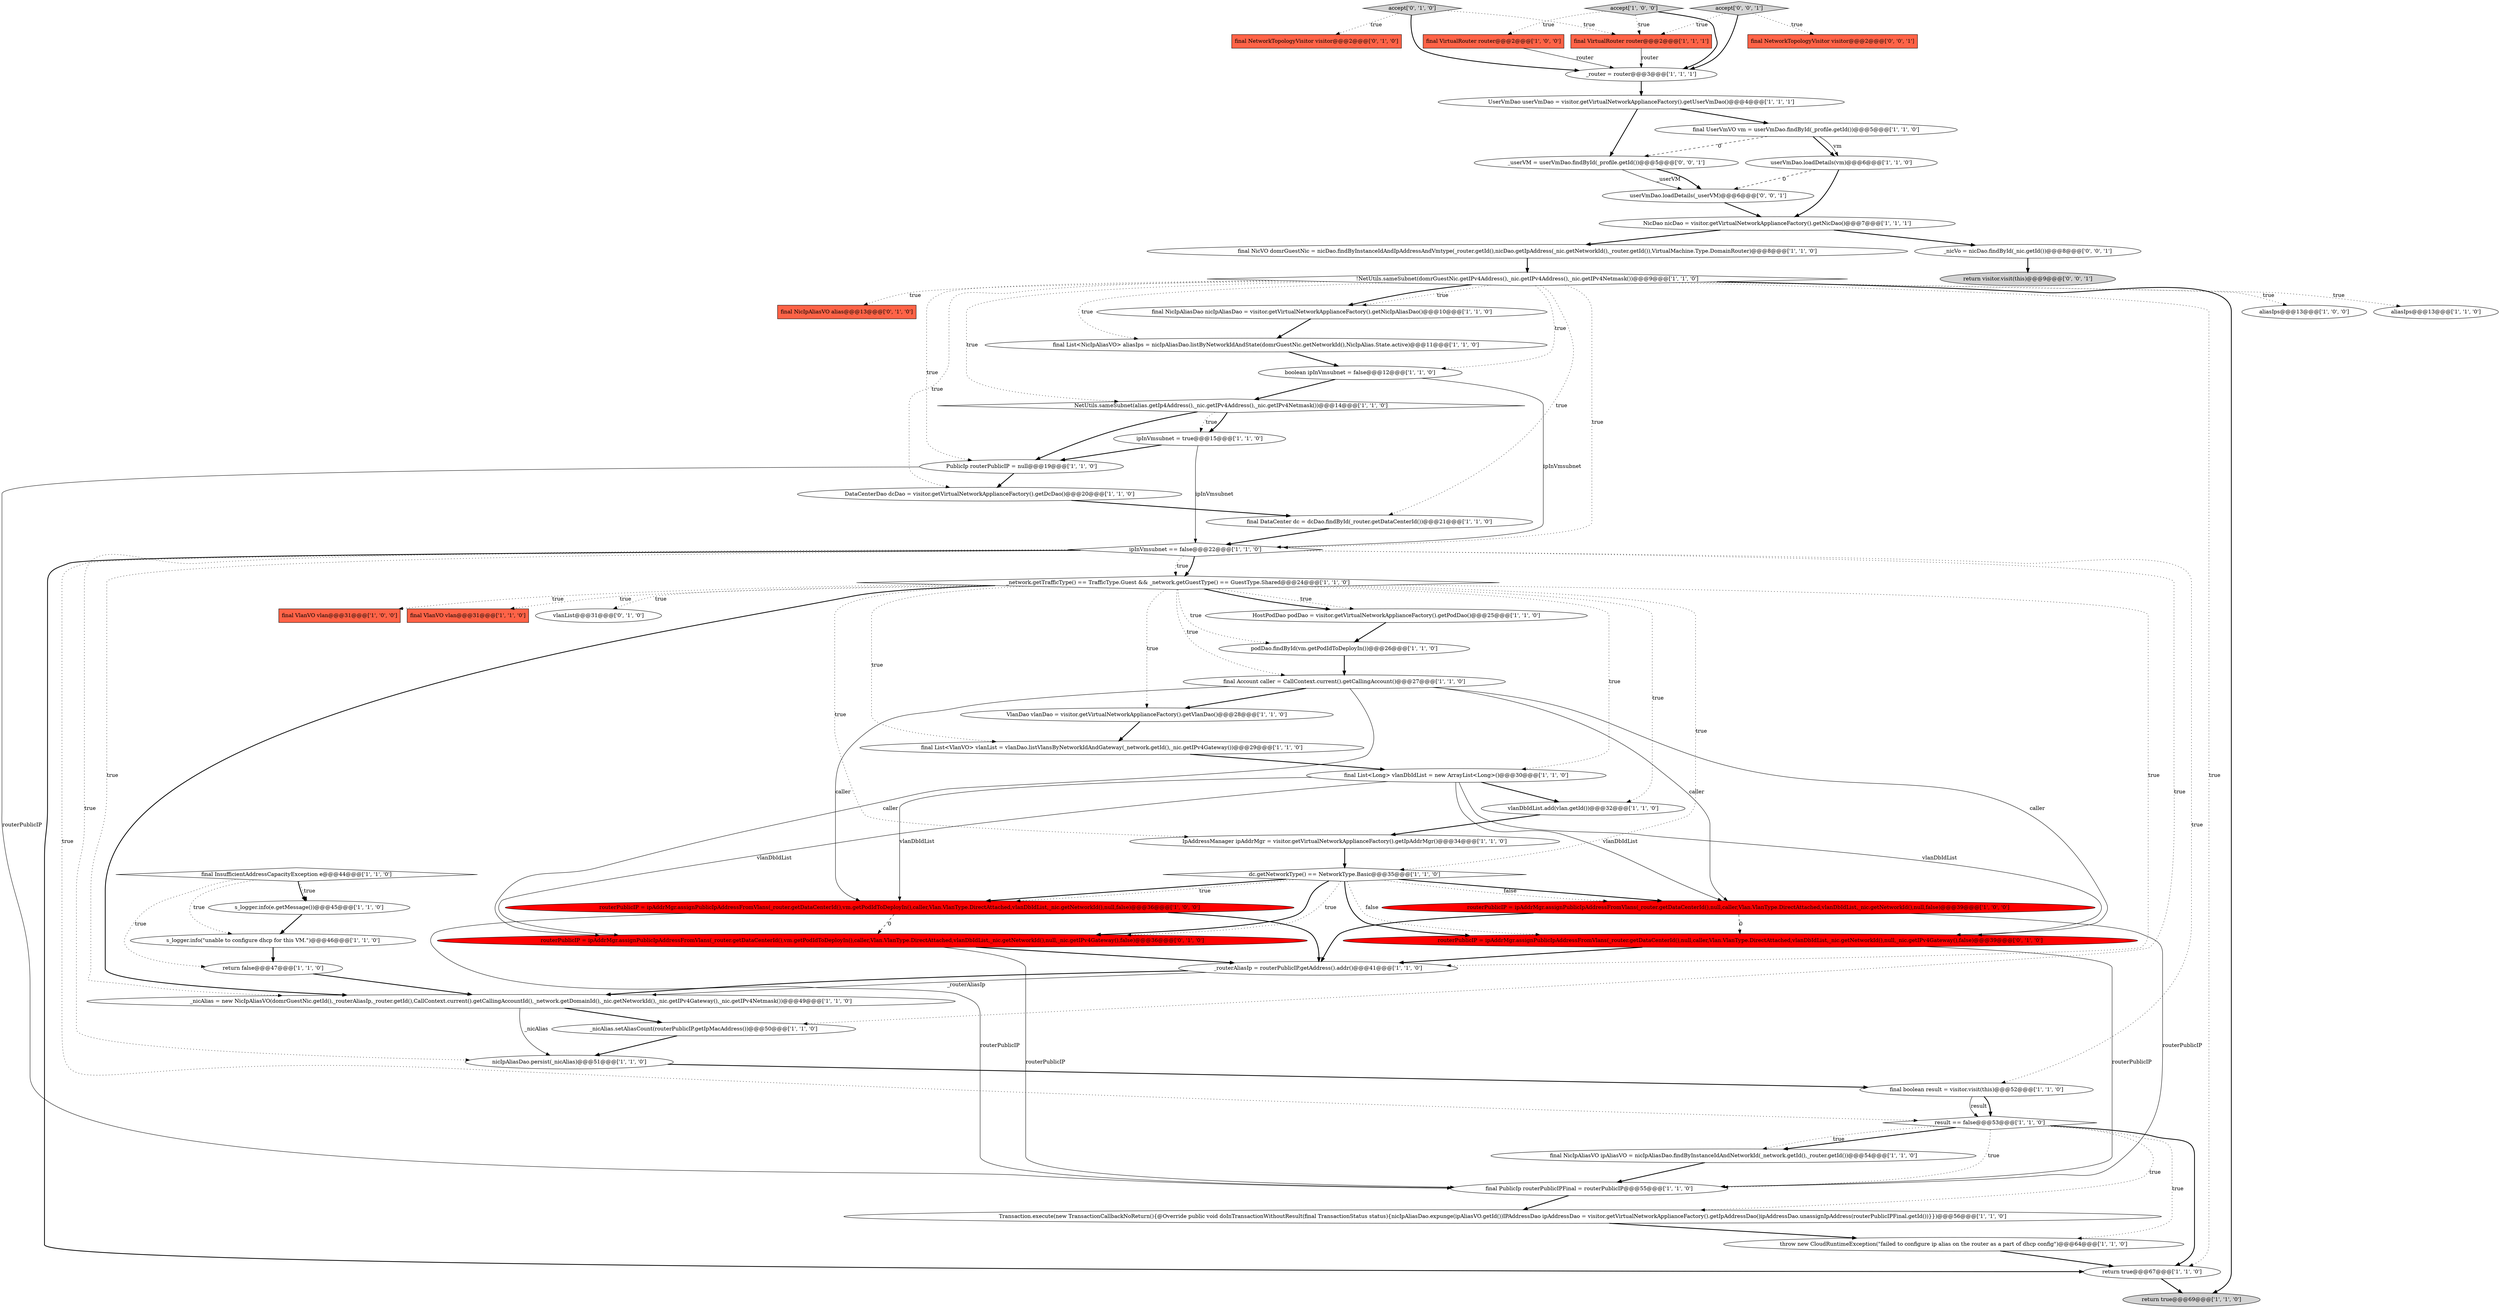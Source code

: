 digraph {
54 [style = filled, label = "final NicIpAliasVO alias@@@13@@@['0', '1', '0']", fillcolor = tomato, shape = box image = "AAA0AAABBB2BBB"];
8 [style = filled, label = "final NicVO domrGuestNic = nicDao.findByInstanceIdAndIpAddressAndVmtype(_router.getId(),nicDao.getIpAddress(_nic.getNetworkId(),_router.getId()),VirtualMachine.Type.DomainRouter)@@@8@@@['1', '1', '0']", fillcolor = white, shape = ellipse image = "AAA0AAABBB1BBB"];
45 [style = filled, label = "nicIpAliasDao.persist(_nicAlias)@@@51@@@['1', '1', '0']", fillcolor = white, shape = ellipse image = "AAA0AAABBB1BBB"];
34 [style = filled, label = "NetUtils.sameSubnet(alias.getIp4Address(),_nic.getIPv4Address(),_nic.getIPv4Netmask())@@@14@@@['1', '1', '0']", fillcolor = white, shape = diamond image = "AAA0AAABBB1BBB"];
58 [style = filled, label = "return visitor.visit(this)@@@9@@@['0', '0', '1']", fillcolor = lightgray, shape = ellipse image = "AAA0AAABBB3BBB"];
28 [style = filled, label = "final List<NicIpAliasVO> aliasIps = nicIpAliasDao.listByNetworkIdAndState(domrGuestNic.getNetworkId(),NicIpAlias.State.active)@@@11@@@['1', '1', '0']", fillcolor = white, shape = ellipse image = "AAA0AAABBB1BBB"];
4 [style = filled, label = "final List<Long> vlanDbIdList = new ArrayList<Long>()@@@30@@@['1', '1', '0']", fillcolor = white, shape = ellipse image = "AAA0AAABBB1BBB"];
48 [style = filled, label = "PublicIp routerPublicIP = null@@@19@@@['1', '1', '0']", fillcolor = white, shape = ellipse image = "AAA0AAABBB1BBB"];
24 [style = filled, label = "final NicIpAliasVO ipAliasVO = nicIpAliasDao.findByInstanceIdAndNetworkId(_network.getId(),_router.getId())@@@54@@@['1', '1', '0']", fillcolor = white, shape = ellipse image = "AAA0AAABBB1BBB"];
61 [style = filled, label = "final NetworkTopologyVisitor visitor@@@2@@@['0', '0', '1']", fillcolor = tomato, shape = box image = "AAA0AAABBB3BBB"];
57 [style = filled, label = "_nicVo = nicDao.findById(_nic.getId())@@@8@@@['0', '0', '1']", fillcolor = white, shape = ellipse image = "AAA0AAABBB3BBB"];
60 [style = filled, label = "userVmDao.loadDetails(_userVM)@@@6@@@['0', '0', '1']", fillcolor = white, shape = ellipse image = "AAA0AAABBB3BBB"];
9 [style = filled, label = "podDao.findById(vm.getPodIdToDeployIn())@@@26@@@['1', '1', '0']", fillcolor = white, shape = ellipse image = "AAA0AAABBB1BBB"];
44 [style = filled, label = "final VirtualRouter router@@@2@@@['1', '1', '1']", fillcolor = tomato, shape = box image = "AAA0AAABBB1BBB"];
53 [style = filled, label = "accept['0', '1', '0']", fillcolor = lightgray, shape = diamond image = "AAA0AAABBB2BBB"];
3 [style = filled, label = "final InsufficientAddressCapacityException e@@@44@@@['1', '1', '0']", fillcolor = white, shape = diamond image = "AAA0AAABBB1BBB"];
62 [style = filled, label = "_userVM = userVmDao.findById(_profile.getId())@@@5@@@['0', '0', '1']", fillcolor = white, shape = ellipse image = "AAA0AAABBB3BBB"];
7 [style = filled, label = "final VlanVO vlan@@@31@@@['1', '0', '0']", fillcolor = tomato, shape = box image = "AAA0AAABBB1BBB"];
20 [style = filled, label = "final List<VlanVO> vlanList = vlanDao.listVlansByNetworkIdAndGateway(_network.getId(),_nic.getIPv4Gateway())@@@29@@@['1', '1', '0']", fillcolor = white, shape = ellipse image = "AAA0AAABBB1BBB"];
13 [style = filled, label = "UserVmDao userVmDao = visitor.getVirtualNetworkApplianceFactory().getUserVmDao()@@@4@@@['1', '1', '1']", fillcolor = white, shape = ellipse image = "AAA0AAABBB1BBB"];
14 [style = filled, label = "IpAddressManager ipAddrMgr = visitor.getVirtualNetworkApplianceFactory().getIpAddrMgr()@@@34@@@['1', '1', '0']", fillcolor = white, shape = ellipse image = "AAA0AAABBB1BBB"];
41 [style = filled, label = "final UserVmVO vm = userVmDao.findById(_profile.getId())@@@5@@@['1', '1', '0']", fillcolor = white, shape = ellipse image = "AAA0AAABBB1BBB"];
0 [style = filled, label = "ipInVmsubnet == false@@@22@@@['1', '1', '0']", fillcolor = white, shape = diamond image = "AAA0AAABBB1BBB"];
46 [style = filled, label = "_router = router@@@3@@@['1', '1', '1']", fillcolor = white, shape = ellipse image = "AAA0AAABBB1BBB"];
16 [style = filled, label = "aliasIps@@@13@@@['1', '0', '0']", fillcolor = white, shape = ellipse image = "AAA0AAABBB1BBB"];
19 [style = filled, label = "aliasIps@@@13@@@['1', '1', '0']", fillcolor = white, shape = ellipse image = "AAA0AAABBB1BBB"];
5 [style = filled, label = "_nicAlias = new NicIpAliasVO(domrGuestNic.getId(),_routerAliasIp,_router.getId(),CallContext.current().getCallingAccountId(),_network.getDomainId(),_nic.getNetworkId(),_nic.getIPv4Gateway(),_nic.getIPv4Netmask())@@@49@@@['1', '1', '0']", fillcolor = white, shape = ellipse image = "AAA0AAABBB1BBB"];
11 [style = filled, label = "userVmDao.loadDetails(vm)@@@6@@@['1', '1', '0']", fillcolor = white, shape = ellipse image = "AAA0AAABBB1BBB"];
40 [style = filled, label = "VlanDao vlanDao = visitor.getVirtualNetworkApplianceFactory().getVlanDao()@@@28@@@['1', '1', '0']", fillcolor = white, shape = ellipse image = "AAA0AAABBB1BBB"];
30 [style = filled, label = "ipInVmsubnet = true@@@15@@@['1', '1', '0']", fillcolor = white, shape = ellipse image = "AAA0AAABBB1BBB"];
47 [style = filled, label = "final NicIpAliasDao nicIpAliasDao = visitor.getVirtualNetworkApplianceFactory().getNicIpAliasDao()@@@10@@@['1', '1', '0']", fillcolor = white, shape = ellipse image = "AAA0AAABBB1BBB"];
52 [style = filled, label = "final NetworkTopologyVisitor visitor@@@2@@@['0', '1', '0']", fillcolor = tomato, shape = box image = "AAA0AAABBB2BBB"];
32 [style = filled, label = "final PublicIp routerPublicIPFinal = routerPublicIP@@@55@@@['1', '1', '0']", fillcolor = white, shape = ellipse image = "AAA0AAABBB1BBB"];
39 [style = filled, label = "return true@@@69@@@['1', '1', '0']", fillcolor = lightgray, shape = ellipse image = "AAA0AAABBB1BBB"];
27 [style = filled, label = "throw new CloudRuntimeException(\"failed to configure ip alias on the router as a part of dhcp config\")@@@64@@@['1', '1', '0']", fillcolor = white, shape = ellipse image = "AAA0AAABBB1BBB"];
35 [style = filled, label = "routerPublicIP = ipAddrMgr.assignPublicIpAddressFromVlans(_router.getDataCenterId(),null,caller,Vlan.VlanType.DirectAttached,vlanDbIdList,_nic.getNetworkId(),null,false)@@@39@@@['1', '0', '0']", fillcolor = red, shape = ellipse image = "AAA1AAABBB1BBB"];
18 [style = filled, label = "s_logger.info(e.getMessage())@@@45@@@['1', '1', '0']", fillcolor = white, shape = ellipse image = "AAA0AAABBB1BBB"];
49 [style = filled, label = "return true@@@67@@@['1', '1', '0']", fillcolor = white, shape = ellipse image = "AAA0AAABBB1BBB"];
12 [style = filled, label = "Transaction.execute(new TransactionCallbackNoReturn(){@Override public void doInTransactionWithoutResult(final TransactionStatus status){nicIpAliasDao.expunge(ipAliasVO.getId())IPAddressDao ipAddressDao = visitor.getVirtualNetworkApplianceFactory().getIpAddressDao()ipAddressDao.unassignIpAddress(routerPublicIPFinal.getId())}})@@@56@@@['1', '1', '0']", fillcolor = white, shape = ellipse image = "AAA0AAABBB1BBB"];
43 [style = filled, label = "_nicAlias.setAliasCount(routerPublicIP.getIpMacAddress())@@@50@@@['1', '1', '0']", fillcolor = white, shape = ellipse image = "AAA0AAABBB1BBB"];
10 [style = filled, label = "accept['1', '0', '0']", fillcolor = lightgray, shape = diamond image = "AAA0AAABBB1BBB"];
42 [style = filled, label = "_routerAliasIp = routerPublicIP.getAddress().addr()@@@41@@@['1', '1', '0']", fillcolor = white, shape = ellipse image = "AAA0AAABBB1BBB"];
6 [style = filled, label = "final VirtualRouter router@@@2@@@['1', '0', '0']", fillcolor = tomato, shape = box image = "AAA0AAABBB1BBB"];
23 [style = filled, label = "HostPodDao podDao = visitor.getVirtualNetworkApplianceFactory().getPodDao()@@@25@@@['1', '1', '0']", fillcolor = white, shape = ellipse image = "AAA0AAABBB1BBB"];
26 [style = filled, label = "DataCenterDao dcDao = visitor.getVirtualNetworkApplianceFactory().getDcDao()@@@20@@@['1', '1', '0']", fillcolor = white, shape = ellipse image = "AAA0AAABBB1BBB"];
22 [style = filled, label = "final VlanVO vlan@@@31@@@['1', '1', '0']", fillcolor = tomato, shape = box image = "AAA0AAABBB1BBB"];
25 [style = filled, label = "dc.getNetworkType() == NetworkType.Basic@@@35@@@['1', '1', '0']", fillcolor = white, shape = diamond image = "AAA0AAABBB1BBB"];
2 [style = filled, label = "_network.getTrafficType() == TrafficType.Guest && _network.getGuestType() == GuestType.Shared@@@24@@@['1', '1', '0']", fillcolor = white, shape = diamond image = "AAA0AAABBB1BBB"];
21 [style = filled, label = "result == false@@@53@@@['1', '1', '0']", fillcolor = white, shape = diamond image = "AAA0AAABBB1BBB"];
31 [style = filled, label = "final boolean result = visitor.visit(this)@@@52@@@['1', '1', '0']", fillcolor = white, shape = ellipse image = "AAA0AAABBB1BBB"];
50 [style = filled, label = "!NetUtils.sameSubnet(domrGuestNic.getIPv4Address(),_nic.getIPv4Address(),_nic.getIPv4Netmask())@@@9@@@['1', '1', '0']", fillcolor = white, shape = diamond image = "AAA0AAABBB1BBB"];
59 [style = filled, label = "accept['0', '0', '1']", fillcolor = lightgray, shape = diamond image = "AAA0AAABBB3BBB"];
38 [style = filled, label = "NicDao nicDao = visitor.getVirtualNetworkApplianceFactory().getNicDao()@@@7@@@['1', '1', '1']", fillcolor = white, shape = ellipse image = "AAA0AAABBB1BBB"];
36 [style = filled, label = "final Account caller = CallContext.current().getCallingAccount()@@@27@@@['1', '1', '0']", fillcolor = white, shape = ellipse image = "AAA0AAABBB1BBB"];
1 [style = filled, label = "boolean ipInVmsubnet = false@@@12@@@['1', '1', '0']", fillcolor = white, shape = ellipse image = "AAA0AAABBB1BBB"];
29 [style = filled, label = "routerPublicIP = ipAddrMgr.assignPublicIpAddressFromVlans(_router.getDataCenterId(),vm.getPodIdToDeployIn(),caller,Vlan.VlanType.DirectAttached,vlanDbIdList,_nic.getNetworkId(),null,false)@@@36@@@['1', '0', '0']", fillcolor = red, shape = ellipse image = "AAA1AAABBB1BBB"];
33 [style = filled, label = "vlanDbIdList.add(vlan.getId())@@@32@@@['1', '1', '0']", fillcolor = white, shape = ellipse image = "AAA0AAABBB1BBB"];
56 [style = filled, label = "routerPublicIP = ipAddrMgr.assignPublicIpAddressFromVlans(_router.getDataCenterId(),null,caller,Vlan.VlanType.DirectAttached,vlanDbIdList,_nic.getNetworkId(),null,_nic.getIPv4Gateway(),false)@@@39@@@['0', '1', '0']", fillcolor = red, shape = ellipse image = "AAA1AAABBB2BBB"];
51 [style = filled, label = "vlanList@@@31@@@['0', '1', '0']", fillcolor = white, shape = ellipse image = "AAA0AAABBB2BBB"];
15 [style = filled, label = "s_logger.info(\"unable to configure dhcp for this VM.\")@@@46@@@['1', '1', '0']", fillcolor = white, shape = ellipse image = "AAA0AAABBB1BBB"];
37 [style = filled, label = "return false@@@47@@@['1', '1', '0']", fillcolor = white, shape = ellipse image = "AAA0AAABBB1BBB"];
17 [style = filled, label = "final DataCenter dc = dcDao.findById(_router.getDataCenterId())@@@21@@@['1', '1', '0']", fillcolor = white, shape = ellipse image = "AAA0AAABBB1BBB"];
55 [style = filled, label = "routerPublicIP = ipAddrMgr.assignPublicIpAddressFromVlans(_router.getDataCenterId(),vm.getPodIdToDeployIn(),caller,Vlan.VlanType.DirectAttached,vlanDbIdList,_nic.getNetworkId(),null,_nic.getIPv4Gateway(),false)@@@36@@@['0', '1', '0']", fillcolor = red, shape = ellipse image = "AAA1AAABBB2BBB"];
21->12 [style = dotted, label="true"];
10->44 [style = dotted, label="true"];
14->25 [style = bold, label=""];
0->5 [style = dotted, label="true"];
4->55 [style = solid, label="vlanDbIdList"];
48->32 [style = solid, label="routerPublicIP"];
46->13 [style = bold, label=""];
2->22 [style = dotted, label="true"];
32->12 [style = bold, label=""];
24->32 [style = bold, label=""];
5->45 [style = solid, label="_nicAlias"];
53->52 [style = dotted, label="true"];
21->27 [style = dotted, label="true"];
2->23 [style = dotted, label="true"];
31->21 [style = bold, label=""];
21->24 [style = bold, label=""];
57->58 [style = bold, label=""];
41->11 [style = bold, label=""];
40->20 [style = bold, label=""];
25->29 [style = bold, label=""];
45->31 [style = bold, label=""];
25->29 [style = dotted, label="true"];
25->35 [style = bold, label=""];
25->56 [style = dotted, label="false"];
36->56 [style = solid, label="caller"];
27->49 [style = bold, label=""];
35->32 [style = solid, label="routerPublicIP"];
3->18 [style = bold, label=""];
0->31 [style = dotted, label="true"];
37->5 [style = bold, label=""];
2->25 [style = dotted, label="true"];
2->23 [style = bold, label=""];
41->62 [style = dashed, label="0"];
49->39 [style = bold, label=""];
0->21 [style = dotted, label="true"];
21->24 [style = dotted, label="true"];
36->35 [style = solid, label="caller"];
50->48 [style = dotted, label="true"];
50->1 [style = dotted, label="true"];
30->0 [style = solid, label="ipInVmsubnet"];
50->26 [style = dotted, label="true"];
44->46 [style = solid, label="router"];
62->60 [style = solid, label="_userVM"];
2->20 [style = dotted, label="true"];
10->6 [style = dotted, label="true"];
0->45 [style = dotted, label="true"];
59->61 [style = dotted, label="true"];
34->48 [style = bold, label=""];
26->17 [style = bold, label=""];
0->43 [style = dotted, label="true"];
59->44 [style = dotted, label="true"];
47->28 [style = bold, label=""];
25->55 [style = bold, label=""];
62->60 [style = bold, label=""];
18->15 [style = bold, label=""];
6->46 [style = solid, label="router"];
35->56 [style = dashed, label="0"];
21->32 [style = dotted, label="true"];
36->29 [style = solid, label="caller"];
50->39 [style = bold, label=""];
43->45 [style = bold, label=""];
38->57 [style = bold, label=""];
1->0 [style = solid, label="ipInVmsubnet"];
55->32 [style = solid, label="routerPublicIP"];
4->56 [style = solid, label="vlanDbIdList"];
3->18 [style = dotted, label="true"];
50->34 [style = dotted, label="true"];
25->55 [style = dotted, label="true"];
59->46 [style = bold, label=""];
50->49 [style = dotted, label="true"];
36->40 [style = bold, label=""];
56->32 [style = solid, label="routerPublicIP"];
31->21 [style = solid, label="result"];
35->42 [style = bold, label=""];
50->54 [style = dotted, label="true"];
13->62 [style = bold, label=""];
42->5 [style = solid, label="_routerAliasIp"];
11->60 [style = dashed, label="0"];
3->37 [style = dotted, label="true"];
4->33 [style = bold, label=""];
60->38 [style = bold, label=""];
55->42 [style = bold, label=""];
48->26 [style = bold, label=""];
13->41 [style = bold, label=""];
53->46 [style = bold, label=""];
1->34 [style = bold, label=""];
17->0 [style = bold, label=""];
2->9 [style = dotted, label="true"];
2->42 [style = dotted, label="true"];
0->49 [style = bold, label=""];
50->28 [style = dotted, label="true"];
29->42 [style = bold, label=""];
53->44 [style = dotted, label="true"];
3->15 [style = dotted, label="true"];
2->4 [style = dotted, label="true"];
8->50 [style = bold, label=""];
21->49 [style = bold, label=""];
2->14 [style = dotted, label="true"];
38->8 [style = bold, label=""];
2->36 [style = dotted, label="true"];
34->30 [style = dotted, label="true"];
15->37 [style = bold, label=""];
12->27 [style = bold, label=""];
2->5 [style = bold, label=""];
9->36 [style = bold, label=""];
50->19 [style = dotted, label="true"];
33->14 [style = bold, label=""];
11->38 [style = bold, label=""];
25->35 [style = dotted, label="false"];
25->56 [style = bold, label=""];
0->2 [style = bold, label=""];
10->46 [style = bold, label=""];
2->40 [style = dotted, label="true"];
28->1 [style = bold, label=""];
29->55 [style = dashed, label="0"];
29->32 [style = solid, label="routerPublicIP"];
50->47 [style = dotted, label="true"];
34->30 [style = bold, label=""];
56->42 [style = bold, label=""];
20->4 [style = bold, label=""];
50->17 [style = dotted, label="true"];
5->43 [style = bold, label=""];
50->16 [style = dotted, label="true"];
50->0 [style = dotted, label="true"];
2->33 [style = dotted, label="true"];
41->11 [style = solid, label="vm"];
50->47 [style = bold, label=""];
2->7 [style = dotted, label="true"];
36->55 [style = solid, label="caller"];
4->35 [style = solid, label="vlanDbIdList"];
30->48 [style = bold, label=""];
42->5 [style = bold, label=""];
0->2 [style = dotted, label="true"];
23->9 [style = bold, label=""];
4->29 [style = solid, label="vlanDbIdList"];
2->51 [style = dotted, label="true"];
}
